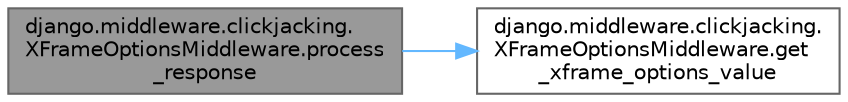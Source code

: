 digraph "django.middleware.clickjacking.XFrameOptionsMiddleware.process_response"
{
 // LATEX_PDF_SIZE
  bgcolor="transparent";
  edge [fontname=Helvetica,fontsize=10,labelfontname=Helvetica,labelfontsize=10];
  node [fontname=Helvetica,fontsize=10,shape=box,height=0.2,width=0.4];
  rankdir="LR";
  Node1 [id="Node000001",label="django.middleware.clickjacking.\lXFrameOptionsMiddleware.process\l_response",height=0.2,width=0.4,color="gray40", fillcolor="grey60", style="filled", fontcolor="black",tooltip=" "];
  Node1 -> Node2 [id="edge1_Node000001_Node000002",color="steelblue1",style="solid",tooltip=" "];
  Node2 [id="Node000002",label="django.middleware.clickjacking.\lXFrameOptionsMiddleware.get\l_xframe_options_value",height=0.2,width=0.4,color="grey40", fillcolor="white", style="filled",URL="$classdjango_1_1middleware_1_1clickjacking_1_1_x_frame_options_middleware.html#a644d80d2690ff91b2c14234c4282a98b",tooltip=" "];
}
